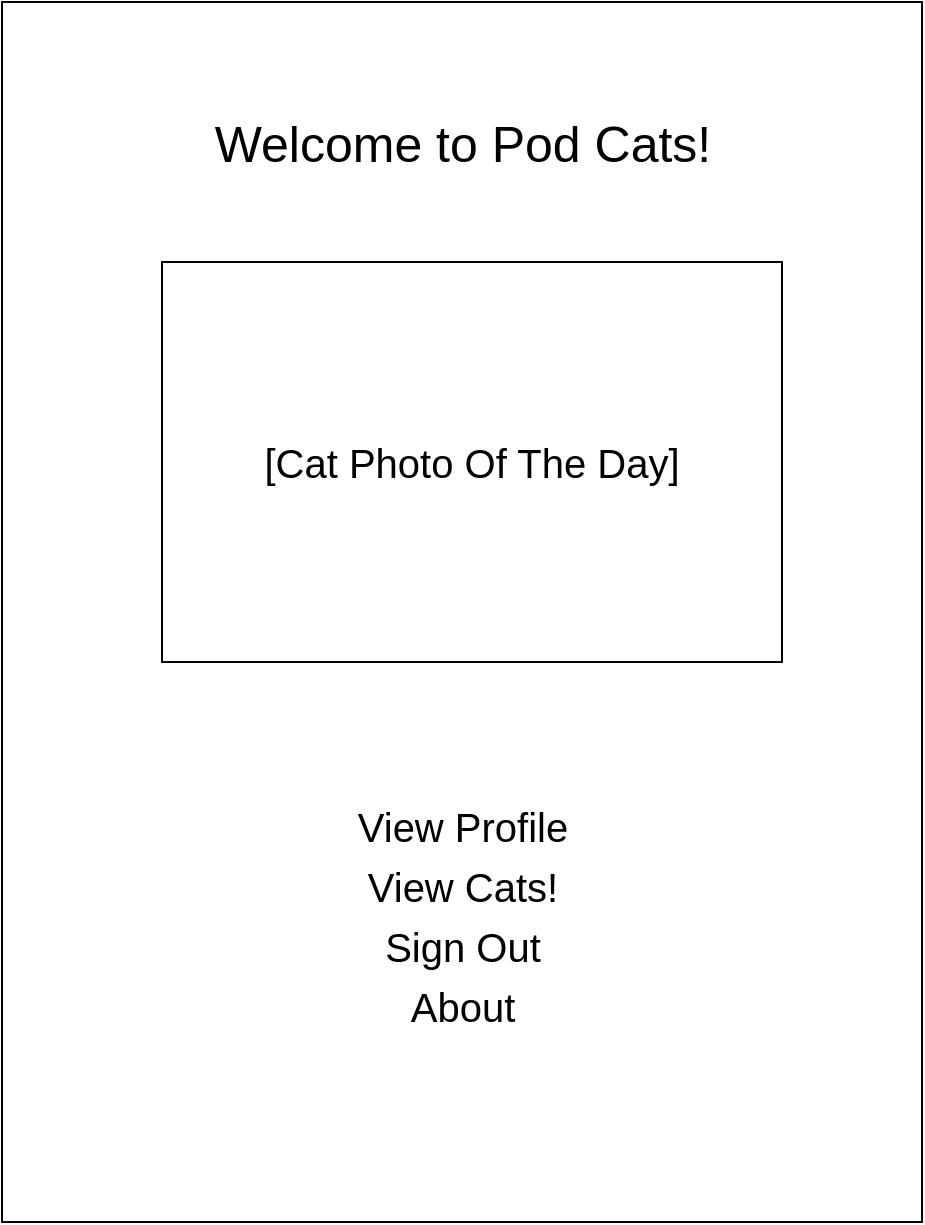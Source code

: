 <mxfile>
    <diagram id="9z8EjFcslA-_OnBxPhj1" name="Page-1">
        <mxGraphModel dx="1062" dy="618" grid="1" gridSize="10" guides="1" tooltips="1" connect="1" arrows="1" fold="1" page="1" pageScale="1" pageWidth="850" pageHeight="1100" math="0" shadow="0">
            <root>
                <mxCell id="0"/>
                <mxCell id="1" parent="0"/>
                <mxCell id="2" value="" style="whiteSpace=wrap;html=1;" parent="1" vertex="1">
                    <mxGeometry x="220" y="60" width="460" height="610" as="geometry"/>
                </mxCell>
                <mxCell id="3" value="&lt;font style=&quot;font-size: 25px&quot;&gt;Welcome to Pod Cats!&lt;/font&gt;" style="text;html=1;resizable=0;autosize=1;align=center;verticalAlign=middle;points=[];fillColor=none;strokeColor=none;rounded=0;" parent="1" vertex="1">
                    <mxGeometry x="320" y="120" width="260" height="20" as="geometry"/>
                </mxCell>
                <mxCell id="4" value="&lt;font style=&quot;font-size: 20px&quot;&gt;View Profile&lt;br&gt;View Cats!&lt;br&gt;Sign Out&lt;br&gt;About&lt;br&gt;&lt;/font&gt;" style="text;html=1;resizable=0;autosize=1;align=center;verticalAlign=middle;points=[];fillColor=none;strokeColor=none;rounded=0;fontSize=25;" parent="1" vertex="1">
                    <mxGeometry x="390" y="450" width="120" height="130" as="geometry"/>
                </mxCell>
                <mxCell id="5" value="[Cat Photo Of The Day]" style="whiteSpace=wrap;html=1;fontSize=20;" parent="1" vertex="1">
                    <mxGeometry x="300" y="190" width="310" height="200" as="geometry"/>
                </mxCell>
            </root>
        </mxGraphModel>
    </diagram>
</mxfile>